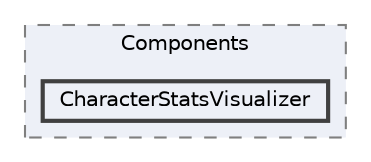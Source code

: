 digraph "UI/Components/CharacterStatsVisualizer"
{
 // LATEX_PDF_SIZE
  bgcolor="transparent";
  edge [fontname=Helvetica,fontsize=10,labelfontname=Helvetica,labelfontsize=10];
  node [fontname=Helvetica,fontsize=10,shape=box,height=0.2,width=0.4];
  compound=true
  subgraph clusterdir_de261c85cb9b9ff9d3563e4f7cfc6934 {
    graph [ bgcolor="#edf0f7", pencolor="grey50", label="Components", fontname=Helvetica,fontsize=10 style="filled,dashed", URL="dir_de261c85cb9b9ff9d3563e4f7cfc6934.html",tooltip=""]
  dir_24a6d9b357548f8a48a510efc6b40520 [label="CharacterStatsVisualizer", fillcolor="#edf0f7", color="grey25", style="filled,bold", URL="dir_24a6d9b357548f8a48a510efc6b40520.html",tooltip=""];
  }
}
